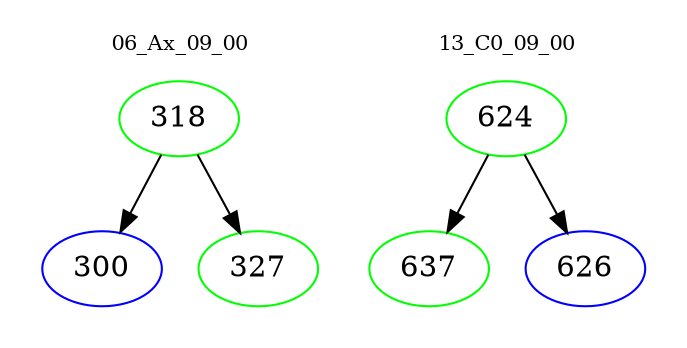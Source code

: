 digraph{
subgraph cluster_0 {
color = white
label = "06_Ax_09_00";
fontsize=10;
T0_318 [label="318", color="green"]
T0_318 -> T0_300 [color="black"]
T0_300 [label="300", color="blue"]
T0_318 -> T0_327 [color="black"]
T0_327 [label="327", color="green"]
}
subgraph cluster_1 {
color = white
label = "13_C0_09_00";
fontsize=10;
T1_624 [label="624", color="green"]
T1_624 -> T1_637 [color="black"]
T1_637 [label="637", color="green"]
T1_624 -> T1_626 [color="black"]
T1_626 [label="626", color="blue"]
}
}
